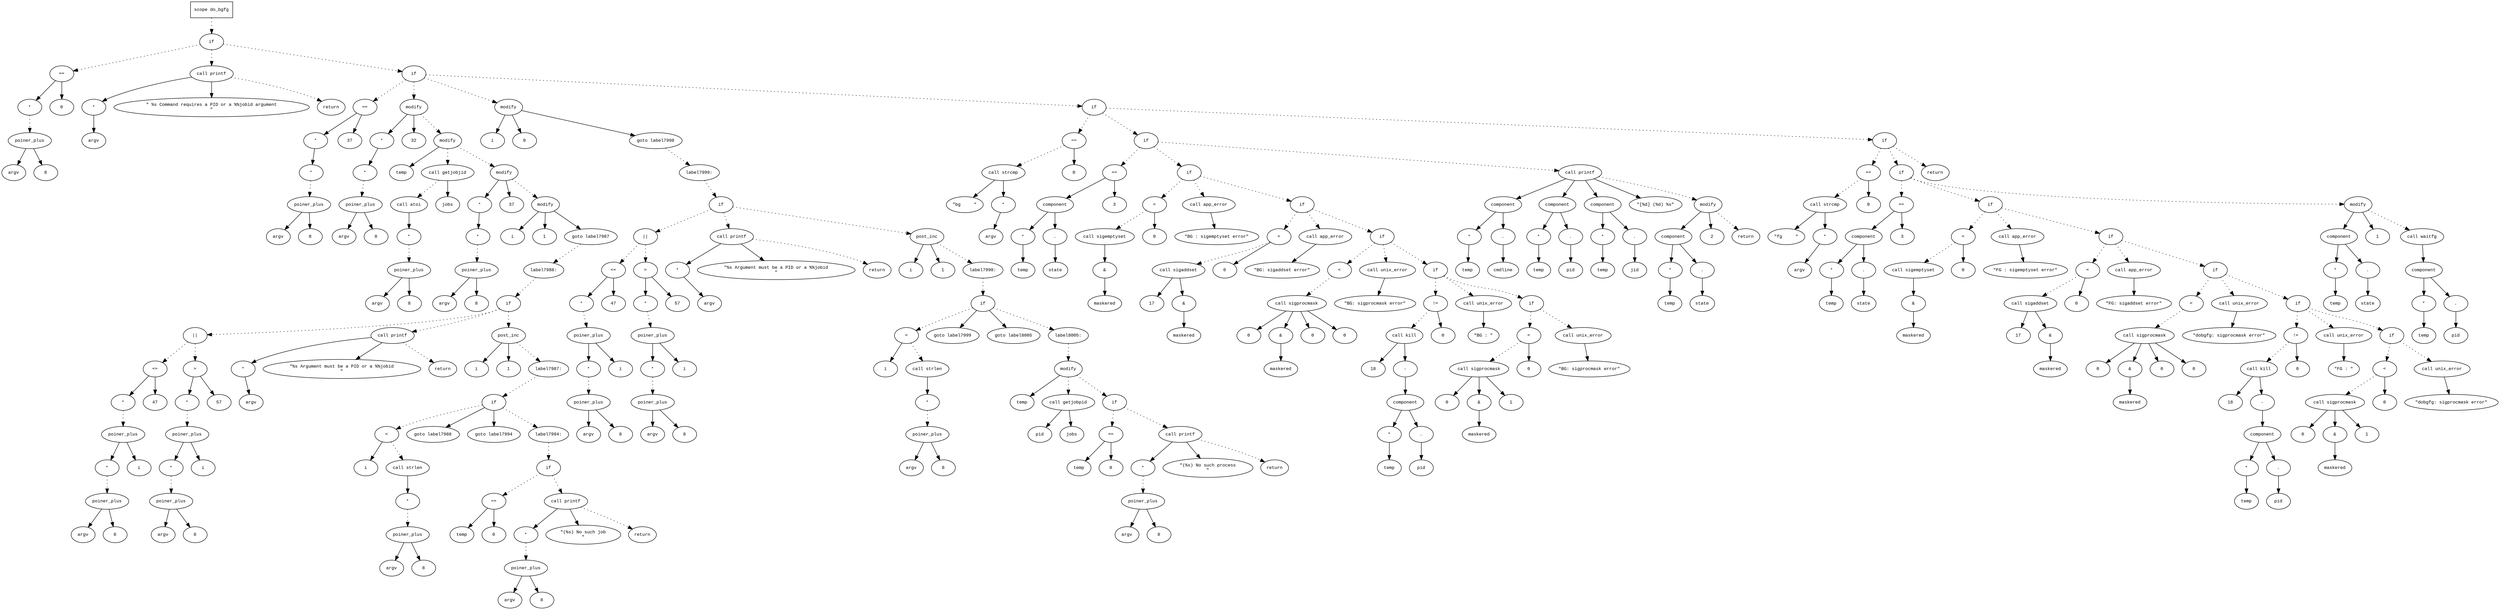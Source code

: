 digraph AST {
  graph [fontname="Times New Roman",fontsize=10];
  node  [fontname="Courier New",fontsize=10];
  edge  [fontname="Times New Roman",fontsize=10];

  node1 [label="scope do_bgfg",shape=box];
  node2 [label="if",shape=ellipse];
  node1 -> node2 [style=dotted];
  node3 [label="==",shape=ellipse];
  node4 [label="*",shape=ellipse];
  node5 [label="poiner_plus",shape=ellipse];
  node6 [label="argv",shape=ellipse];
  node5 -> node6;
  node7 [label="8",shape=ellipse];
  node5 -> node7;
  node4 -> node5 [style=dotted];
  node3 -> node4;
  node8 [label="0",shape=ellipse];
  node3 -> node8;
  node2 -> node3 [style=dotted];
  node9 [label="call printf",shape=ellipse];
  node10 [label="*",shape=ellipse];
  node11 [label="argv",shape=ellipse];
  node10 -> node11;
  node9 -> node10;
  node12 [label="\" %s Command requires a PID or a %%jobid argument
\"",shape=ellipse];
  node9 -> node12;
  node2 -> node9 [style=dotted];
  node13 [label="return",shape=ellipse];
  node9 -> node13 [style=dotted];
  node14 [label="if",shape=ellipse];
  node2 -> node14 [style=dotted];
  node15 [label="==",shape=ellipse];
  node16 [label="*",shape=ellipse];
  node17 [label="*",shape=ellipse];
  node18 [label="poiner_plus",shape=ellipse];
  node19 [label="argv",shape=ellipse];
  node18 -> node19;
  node20 [label="8",shape=ellipse];
  node18 -> node20;
  node17 -> node18 [style=dotted];
  node16 -> node17;
  node15 -> node16;
  node21 [label="37",shape=ellipse];
  node15 -> node21;
  node14 -> node15 [style=dotted];
  node22 [label="modify",shape=ellipse];
  node23 [label="*",shape=ellipse];
  node24 [label="*",shape=ellipse];
  node25 [label="poiner_plus",shape=ellipse];
  node26 [label="argv",shape=ellipse];
  node25 -> node26;
  node27 [label="8",shape=ellipse];
  node25 -> node27;
  node24 -> node25 [style=dotted];
  node23 -> node24;
  node22 -> node23;
  node28 [label="32",shape=ellipse];
  node22 -> node28;
  node14 -> node22 [style=dotted];
  node29 [label="modify",shape=ellipse];
  node30 [label="temp",shape=ellipse];
  node29 -> node30;
  node31 [label="call getjobjid",shape=ellipse];
  node32 [label="call atoi",shape=ellipse];
  node33 [label="*",shape=ellipse];
  node34 [label="poiner_plus",shape=ellipse];
  node35 [label="argv",shape=ellipse];
  node34 -> node35;
  node36 [label="8",shape=ellipse];
  node34 -> node36;
  node33 -> node34 [style=dotted];
  node32 -> node33;
  node31 -> node32 [style=dotted];
  node37 [label="jobs",shape=ellipse];
  node31 -> node37;
  node29 -> node31 [style=dotted];
  node22 -> node29 [style=dotted];
  node38 [label="modify",shape=ellipse];
  node39 [label="*",shape=ellipse];
  node40 [label="*",shape=ellipse];
  node41 [label="poiner_plus",shape=ellipse];
  node42 [label="argv",shape=ellipse];
  node41 -> node42;
  node43 [label="8",shape=ellipse];
  node41 -> node43;
  node40 -> node41 [style=dotted];
  node39 -> node40;
  node38 -> node39;
  node44 [label="37",shape=ellipse];
  node38 -> node44;
  node29 -> node38 [style=dotted];
  node45 [label="modify",shape=ellipse];
  node46 [label="i",shape=ellipse];
  node45 -> node46;
  node47 [label="1",shape=ellipse];
  node45 -> node47;
  node38 -> node45 [style=dotted];
  node48 [label="goto label7987",shape=ellipse];
  node45 -> node48;
  node49 [label="label7988:",shape=ellipse];
  node48 -> node49 [style=dotted];
  node50 [label="if",shape=ellipse];
  node49 -> node50 [style=dotted];
  node51 [label="||",shape=ellipse];
  node52 [label="<=",shape=ellipse];
  node53 [label="*",shape=ellipse];
  node54 [label="poiner_plus",shape=ellipse];
  node55 [label="*",shape=ellipse];
  node56 [label="poiner_plus",shape=ellipse];
  node57 [label="argv",shape=ellipse];
  node56 -> node57;
  node58 [label="8",shape=ellipse];
  node56 -> node58;
  node55 -> node56 [style=dotted];
  node54 -> node55;
  node59 [label="i",shape=ellipse];
  node54 -> node59;
  node53 -> node54 [style=dotted];
  node52 -> node53;
  node60 [label="47",shape=ellipse];
  node52 -> node60;
  node51 -> node52 [style=dotted];
  node61 [label=">",shape=ellipse];
  node62 [label="*",shape=ellipse];
  node63 [label="poiner_plus",shape=ellipse];
  node64 [label="*",shape=ellipse];
  node65 [label="poiner_plus",shape=ellipse];
  node66 [label="argv",shape=ellipse];
  node65 -> node66;
  node67 [label="8",shape=ellipse];
  node65 -> node67;
  node64 -> node65 [style=dotted];
  node63 -> node64;
  node68 [label="i",shape=ellipse];
  node63 -> node68;
  node62 -> node63 [style=dotted];
  node61 -> node62;
  node69 [label="57",shape=ellipse];
  node61 -> node69;
  node51 -> node61 [style=dotted];
  node50 -> node51 [style=dotted];
  node70 [label="call printf",shape=ellipse];
  node71 [label="*",shape=ellipse];
  node72 [label="argv",shape=ellipse];
  node71 -> node72;
  node70 -> node71;
  node73 [label="\"%s Argument must be a PID or a %%jobid
\"",shape=ellipse];
  node70 -> node73;
  node50 -> node70 [style=dotted];
  node74 [label="return",shape=ellipse];
  node70 -> node74 [style=dotted];
  node75 [label="post_inc",shape=ellipse];
  node76 [label="i",shape=ellipse];
  node75 -> node76;
  node77 [label="1",shape=ellipse];
  node75 -> node77;
  node50 -> node75 [style=dotted];
  node78 [label="label7987:",shape=ellipse];
  node75 -> node78 [style=dotted];
  node79 [label="if",shape=ellipse];
  node78 -> node79 [style=dotted];
  node80 [label="<",shape=ellipse];
  node81 [label="i",shape=ellipse];
  node80 -> node81;
  node82 [label="call strlen",shape=ellipse];
  node83 [label="*",shape=ellipse];
  node84 [label="poiner_plus",shape=ellipse];
  node85 [label="argv",shape=ellipse];
  node84 -> node85;
  node86 [label="8",shape=ellipse];
  node84 -> node86;
  node83 -> node84 [style=dotted];
  node82 -> node83;
  node80 -> node82 [style=dotted];
  node79 -> node80 [style=dotted];
  node87 [label="goto label7988",shape=ellipse];
  node79 -> node87;
  node88 [label="goto label7994",shape=ellipse];
  node79 -> node88;
  node89 [label="label7994:",shape=ellipse];
  node79 -> node89 [style=dotted];
  node90 [label="if",shape=ellipse];
  node89 -> node90 [style=dotted];
  node91 [label="==",shape=ellipse];
  node92 [label="temp",shape=ellipse];
  node91 -> node92;
  node93 [label="0",shape=ellipse];
  node91 -> node93;
  node90 -> node91 [style=dotted];
  node94 [label="call printf",shape=ellipse];
  node95 [label="*",shape=ellipse];
  node96 [label="poiner_plus",shape=ellipse];
  node97 [label="argv",shape=ellipse];
  node96 -> node97;
  node98 [label="8",shape=ellipse];
  node96 -> node98;
  node95 -> node96 [style=dotted];
  node94 -> node95;
  node99 [label="\"(%s) No such job
\"",shape=ellipse];
  node94 -> node99;
  node90 -> node94 [style=dotted];
  node100 [label="return",shape=ellipse];
  node94 -> node100 [style=dotted];
  node101 [label="modify",shape=ellipse];
  node102 [label="i",shape=ellipse];
  node101 -> node102;
  node103 [label="0",shape=ellipse];
  node101 -> node103;
  node14 -> node101 [style=dotted];
  node104 [label="goto label7998",shape=ellipse];
  node101 -> node104;
  node105 [label="label7999:",shape=ellipse];
  node104 -> node105 [style=dotted];
  node106 [label="if",shape=ellipse];
  node105 -> node106 [style=dotted];
  node107 [label="||",shape=ellipse];
  node108 [label="<=",shape=ellipse];
  node109 [label="*",shape=ellipse];
  node110 [label="poiner_plus",shape=ellipse];
  node111 [label="*",shape=ellipse];
  node112 [label="poiner_plus",shape=ellipse];
  node113 [label="argv",shape=ellipse];
  node112 -> node113;
  node114 [label="8",shape=ellipse];
  node112 -> node114;
  node111 -> node112 [style=dotted];
  node110 -> node111;
  node115 [label="i",shape=ellipse];
  node110 -> node115;
  node109 -> node110 [style=dotted];
  node108 -> node109;
  node116 [label="47",shape=ellipse];
  node108 -> node116;
  node107 -> node108 [style=dotted];
  node117 [label=">",shape=ellipse];
  node118 [label="*",shape=ellipse];
  node119 [label="poiner_plus",shape=ellipse];
  node120 [label="*",shape=ellipse];
  node121 [label="poiner_plus",shape=ellipse];
  node122 [label="argv",shape=ellipse];
  node121 -> node122;
  node123 [label="8",shape=ellipse];
  node121 -> node123;
  node120 -> node121 [style=dotted];
  node119 -> node120;
  node124 [label="i",shape=ellipse];
  node119 -> node124;
  node118 -> node119 [style=dotted];
  node117 -> node118;
  node125 [label="57",shape=ellipse];
  node117 -> node125;
  node107 -> node117 [style=dotted];
  node106 -> node107 [style=dotted];
  node126 [label="call printf",shape=ellipse];
  node127 [label="*",shape=ellipse];
  node128 [label="argv",shape=ellipse];
  node127 -> node128;
  node126 -> node127;
  node129 [label="\"%s Argument must be a PID or a %%jobid
\"",shape=ellipse];
  node126 -> node129;
  node106 -> node126 [style=dotted];
  node130 [label="return",shape=ellipse];
  node126 -> node130 [style=dotted];
  node131 [label="post_inc",shape=ellipse];
  node132 [label="i",shape=ellipse];
  node131 -> node132;
  node133 [label="1",shape=ellipse];
  node131 -> node133;
  node106 -> node131 [style=dotted];
  node134 [label="label7998:",shape=ellipse];
  node131 -> node134 [style=dotted];
  node135 [label="if",shape=ellipse];
  node134 -> node135 [style=dotted];
  node136 [label="<",shape=ellipse];
  node137 [label="i",shape=ellipse];
  node136 -> node137;
  node138 [label="call strlen",shape=ellipse];
  node139 [label="*",shape=ellipse];
  node140 [label="poiner_plus",shape=ellipse];
  node141 [label="argv",shape=ellipse];
  node140 -> node141;
  node142 [label="8",shape=ellipse];
  node140 -> node142;
  node139 -> node140 [style=dotted];
  node138 -> node139;
  node136 -> node138 [style=dotted];
  node135 -> node136 [style=dotted];
  node143 [label="goto label7999",shape=ellipse];
  node135 -> node143;
  node144 [label="goto label8005",shape=ellipse];
  node135 -> node144;
  node145 [label="label8005:",shape=ellipse];
  node135 -> node145 [style=dotted];
  node146 [label="modify",shape=ellipse];
  node147 [label="temp",shape=ellipse];
  node146 -> node147;
  node148 [label="call getjobpid",shape=ellipse];
  node149 [label="pid",shape=ellipse];
  node148 -> node149;
  node150 [label="jobs",shape=ellipse];
  node148 -> node150;
  node146 -> node148 [style=dotted];
  node145 -> node146 [style=dotted];
  node151 [label="if",shape=ellipse];
  node146 -> node151 [style=dotted];
  node152 [label="==",shape=ellipse];
  node153 [label="temp",shape=ellipse];
  node152 -> node153;
  node154 [label="0",shape=ellipse];
  node152 -> node154;
  node151 -> node152 [style=dotted];
  node155 [label="call printf",shape=ellipse];
  node156 [label="*",shape=ellipse];
  node157 [label="poiner_plus",shape=ellipse];
  node158 [label="argv",shape=ellipse];
  node157 -> node158;
  node159 [label="8",shape=ellipse];
  node157 -> node159;
  node156 -> node157 [style=dotted];
  node155 -> node156;
  node160 [label="\"(%s) No such process
\"",shape=ellipse];
  node155 -> node160;
  node151 -> node155 [style=dotted];
  node161 [label="return",shape=ellipse];
  node155 -> node161 [style=dotted];
  node162 [label="if",shape=ellipse];
  node14 -> node162 [style=dotted];
  node163 [label="==",shape=ellipse];
  node164 [label="call strcmp",shape=ellipse];
  node165 [label="\"bg     \"",shape=ellipse];
  node164 -> node165;
  node166 [label="*",shape=ellipse];
  node167 [label="argv",shape=ellipse];
  node166 -> node167;
  node164 -> node166;
  node163 -> node164 [style=dotted];
  node168 [label="0",shape=ellipse];
  node163 -> node168;
  node162 -> node163 [style=dotted];
  node169 [label="if",shape=ellipse];
  node162 -> node169 [style=dotted];
  node170 [label="==",shape=ellipse];
  node171 [label="component",shape=ellipse];
  node170 -> node171;
  node172 [label="*",shape=ellipse];
  node173 [label="temp",shape=ellipse];
  node172 -> node173;
  node171 -> node172;
  node174 [label=".",shape=ellipse];
  node171 -> node174;
  node175 [label="state",shape=ellipse];
  node174 -> node175;
  node176 [label="3",shape=ellipse];
  node170 -> node176;
  node169 -> node170 [style=dotted];
  node177 [label="if",shape=ellipse];
  node169 -> node177 [style=dotted];
  node178 [label="<",shape=ellipse];
  node179 [label="call sigemptyset",shape=ellipse];
  node180 [label="&",shape=ellipse];
  node179 -> node180;
  node181 [label="maskered",shape=ellipse];
  node180 -> node181;
  node178 -> node179 [style=dotted];
  node182 [label="0",shape=ellipse];
  node178 -> node182;
  node177 -> node178 [style=dotted];
  node183 [label="call app_error",shape=ellipse];
  node184 [label="\"BG : sigemptyset error\"",shape=ellipse];
  node183 -> node184;
  node177 -> node183 [style=dotted];
  node185 [label="if",shape=ellipse];
  node177 -> node185 [style=dotted];
  node186 [label="<",shape=ellipse];
  node187 [label="call sigaddset",shape=ellipse];
  node188 [label="17",shape=ellipse];
  node187 -> node188;
  node189 [label="&",shape=ellipse];
  node187 -> node189;
  node190 [label="maskered",shape=ellipse];
  node189 -> node190;
  node186 -> node187 [style=dotted];
  node191 [label="0",shape=ellipse];
  node186 -> node191;
  node185 -> node186 [style=dotted];
  node192 [label="call app_error",shape=ellipse];
  node193 [label="\"BG: sigaddset error\"",shape=ellipse];
  node192 -> node193;
  node185 -> node192 [style=dotted];
  node194 [label="if",shape=ellipse];
  node185 -> node194 [style=dotted];
  node195 [label="<",shape=ellipse];
  node196 [label="call sigprocmask",shape=ellipse];
  node197 [label="0",shape=ellipse];
  node196 -> node197;
  node198 [label="&",shape=ellipse];
  node196 -> node198;
  node199 [label="maskered",shape=ellipse];
  node198 -> node199;
  node200 [label="0",shape=ellipse];
  node196 -> node200;
  node195 -> node196 [style=dotted];
  node201 [label="0",shape=ellipse];
  node196 -> node201;
  node194 -> node195 [style=dotted];
  node202 [label="call unix_error",shape=ellipse];
  node203 [label="\"BG: sigprocmask error\"",shape=ellipse];
  node202 -> node203;
  node194 -> node202 [style=dotted];
  node204 [label="if",shape=ellipse];
  node194 -> node204 [style=dotted];
  node205 [label="!=",shape=ellipse];
  node206 [label="call kill",shape=ellipse];
  node207 [label="18",shape=ellipse];
  node206 -> node207;
  node208 [label="-",shape=ellipse];
  node209 [label="component",shape=ellipse];
  node208 -> node209;
  node210 [label="*",shape=ellipse];
  node211 [label="temp",shape=ellipse];
  node210 -> node211;
  node209 -> node210;
  node212 [label=".",shape=ellipse];
  node209 -> node212;
  node213 [label="pid",shape=ellipse];
  node212 -> node213;
  node206 -> node208;
  node205 -> node206 [style=dotted];
  node214 [label="0",shape=ellipse];
  node205 -> node214;
  node204 -> node205 [style=dotted];
  node215 [label="call unix_error",shape=ellipse];
  node216 [label="\"BG : \"",shape=ellipse];
  node215 -> node216;
  node204 -> node215 [style=dotted];
  node217 [label="if",shape=ellipse];
  node204 -> node217 [style=dotted];
  node218 [label="<",shape=ellipse];
  node219 [label="call sigprocmask",shape=ellipse];
  node220 [label="0",shape=ellipse];
  node219 -> node220;
  node221 [label="&",shape=ellipse];
  node219 -> node221;
  node222 [label="maskered",shape=ellipse];
  node221 -> node222;
  node223 [label="1",shape=ellipse];
  node219 -> node223;
  node218 -> node219 [style=dotted];
  node224 [label="0",shape=ellipse];
  node218 -> node224;
  node217 -> node218 [style=dotted];
  node225 [label="call unix_error",shape=ellipse];
  node226 [label="\"BG: sigprocmask error\"",shape=ellipse];
  node225 -> node226;
  node217 -> node225 [style=dotted];
  node227 [label="call printf",shape=ellipse];
  node228 [label="component",shape=ellipse];
  node227 -> node228;
  node229 [label="*",shape=ellipse];
  node230 [label="temp",shape=ellipse];
  node229 -> node230;
  node228 -> node229;
  node231 [label=".",shape=ellipse];
  node228 -> node231;
  node232 [label="cmdline",shape=ellipse];
  node231 -> node232;
  node233 [label="component",shape=ellipse];
  node227 -> node233;
  node234 [label="*",shape=ellipse];
  node235 [label="temp",shape=ellipse];
  node234 -> node235;
  node233 -> node234;
  node236 [label=".",shape=ellipse];
  node233 -> node236;
  node237 [label="pid",shape=ellipse];
  node236 -> node237;
  node238 [label="component",shape=ellipse];
  node227 -> node238;
  node239 [label="*",shape=ellipse];
  node240 [label="temp",shape=ellipse];
  node239 -> node240;
  node238 -> node239;
  node241 [label=".",shape=ellipse];
  node238 -> node241;
  node242 [label="jid",shape=ellipse];
  node241 -> node242;
  node243 [label="\"[%d] (%d) %s\"",shape=ellipse];
  node227 -> node243;
  node169 -> node227 [style=dotted];
  node244 [label="modify",shape=ellipse];
  node245 [label="component",shape=ellipse];
  node244 -> node245;
  node246 [label="*",shape=ellipse];
  node247 [label="temp",shape=ellipse];
  node246 -> node247;
  node245 -> node246;
  node248 [label=".",shape=ellipse];
  node245 -> node248;
  node249 [label="state",shape=ellipse];
  node248 -> node249;
  node250 [label="2",shape=ellipse];
  node244 -> node250;
  node227 -> node244 [style=dotted];
  node251 [label="return",shape=ellipse];
  node244 -> node251 [style=dotted];
  node252 [label="if",shape=ellipse];
  node162 -> node252 [style=dotted];
  node253 [label="==",shape=ellipse];
  node254 [label="call strcmp",shape=ellipse];
  node255 [label="\"fg     \"",shape=ellipse];
  node254 -> node255;
  node256 [label="*",shape=ellipse];
  node257 [label="argv",shape=ellipse];
  node256 -> node257;
  node254 -> node256;
  node253 -> node254 [style=dotted];
  node258 [label="0",shape=ellipse];
  node253 -> node258;
  node252 -> node253 [style=dotted];
  node259 [label="if",shape=ellipse];
  node252 -> node259 [style=dotted];
  node260 [label="==",shape=ellipse];
  node261 [label="component",shape=ellipse];
  node260 -> node261;
  node262 [label="*",shape=ellipse];
  node263 [label="temp",shape=ellipse];
  node262 -> node263;
  node261 -> node262;
  node264 [label=".",shape=ellipse];
  node261 -> node264;
  node265 [label="state",shape=ellipse];
  node264 -> node265;
  node266 [label="3",shape=ellipse];
  node260 -> node266;
  node259 -> node260 [style=dotted];
  node267 [label="if",shape=ellipse];
  node259 -> node267 [style=dotted];
  node268 [label="<",shape=ellipse];
  node269 [label="call sigemptyset",shape=ellipse];
  node270 [label="&",shape=ellipse];
  node269 -> node270;
  node271 [label="maskered",shape=ellipse];
  node270 -> node271;
  node268 -> node269 [style=dotted];
  node272 [label="0",shape=ellipse];
  node268 -> node272;
  node267 -> node268 [style=dotted];
  node273 [label="call app_error",shape=ellipse];
  node274 [label="\"FG : sigemptyset error\"",shape=ellipse];
  node273 -> node274;
  node267 -> node273 [style=dotted];
  node275 [label="if",shape=ellipse];
  node267 -> node275 [style=dotted];
  node276 [label="<",shape=ellipse];
  node277 [label="call sigaddset",shape=ellipse];
  node278 [label="17",shape=ellipse];
  node277 -> node278;
  node279 [label="&",shape=ellipse];
  node277 -> node279;
  node280 [label="maskered",shape=ellipse];
  node279 -> node280;
  node276 -> node277 [style=dotted];
  node281 [label="0",shape=ellipse];
  node276 -> node281;
  node275 -> node276 [style=dotted];
  node282 [label="call app_error",shape=ellipse];
  node283 [label="\"FG: sigaddset error\"",shape=ellipse];
  node282 -> node283;
  node275 -> node282 [style=dotted];
  node284 [label="if",shape=ellipse];
  node275 -> node284 [style=dotted];
  node285 [label="<",shape=ellipse];
  node286 [label="call sigprocmask",shape=ellipse];
  node287 [label="0",shape=ellipse];
  node286 -> node287;
  node288 [label="&",shape=ellipse];
  node286 -> node288;
  node289 [label="maskered",shape=ellipse];
  node288 -> node289;
  node290 [label="0",shape=ellipse];
  node286 -> node290;
  node285 -> node286 [style=dotted];
  node291 [label="0",shape=ellipse];
  node286 -> node291;
  node284 -> node285 [style=dotted];
  node292 [label="call unix_error",shape=ellipse];
  node293 [label="\"dobgfg: sigprocmask error\"",shape=ellipse];
  node292 -> node293;
  node284 -> node292 [style=dotted];
  node294 [label="if",shape=ellipse];
  node284 -> node294 [style=dotted];
  node295 [label="!=",shape=ellipse];
  node296 [label="call kill",shape=ellipse];
  node297 [label="18",shape=ellipse];
  node296 -> node297;
  node298 [label="-",shape=ellipse];
  node299 [label="component",shape=ellipse];
  node298 -> node299;
  node300 [label="*",shape=ellipse];
  node301 [label="temp",shape=ellipse];
  node300 -> node301;
  node299 -> node300;
  node302 [label=".",shape=ellipse];
  node299 -> node302;
  node303 [label="pid",shape=ellipse];
  node302 -> node303;
  node296 -> node298;
  node295 -> node296 [style=dotted];
  node304 [label="0",shape=ellipse];
  node295 -> node304;
  node294 -> node295 [style=dotted];
  node305 [label="call unix_error",shape=ellipse];
  node306 [label="\"FG : \"",shape=ellipse];
  node305 -> node306;
  node294 -> node305 [style=dotted];
  node307 [label="if",shape=ellipse];
  node294 -> node307 [style=dotted];
  node308 [label="<",shape=ellipse];
  node309 [label="call sigprocmask",shape=ellipse];
  node310 [label="0",shape=ellipse];
  node309 -> node310;
  node311 [label="&",shape=ellipse];
  node309 -> node311;
  node312 [label="maskered",shape=ellipse];
  node311 -> node312;
  node313 [label="1",shape=ellipse];
  node309 -> node313;
  node308 -> node309 [style=dotted];
  node314 [label="0",shape=ellipse];
  node308 -> node314;
  node307 -> node308 [style=dotted];
  node315 [label="call unix_error",shape=ellipse];
  node316 [label="\"dobgfg: sigprocmask error\"",shape=ellipse];
  node315 -> node316;
  node307 -> node315 [style=dotted];
  node317 [label="modify",shape=ellipse];
  node318 [label="component",shape=ellipse];
  node317 -> node318;
  node319 [label="*",shape=ellipse];
  node320 [label="temp",shape=ellipse];
  node319 -> node320;
  node318 -> node319;
  node321 [label=".",shape=ellipse];
  node318 -> node321;
  node322 [label="state",shape=ellipse];
  node321 -> node322;
  node323 [label="1",shape=ellipse];
  node317 -> node323;
  node259 -> node317 [style=dotted];
  node324 [label="call waitfg",shape=ellipse];
  node325 [label="component",shape=ellipse];
  node324 -> node325;
  node326 [label="*",shape=ellipse];
  node327 [label="temp",shape=ellipse];
  node326 -> node327;
  node325 -> node326;
  node328 [label=".",shape=ellipse];
  node325 -> node328;
  node329 [label="pid",shape=ellipse];
  node328 -> node329;
  node317 -> node324 [style=dotted];
  node330 [label="return",shape=ellipse];
  node252 -> node330 [style=dotted];
} 